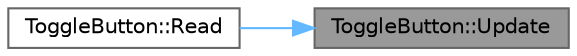 digraph "ToggleButton::Update"
{
 // INTERACTIVE_SVG=YES
 // LATEX_PDF_SIZE
  bgcolor="transparent";
  edge [fontname=Helvetica,fontsize=10,labelfontname=Helvetica,labelfontsize=10];
  node [fontname=Helvetica,fontsize=10,shape=box,height=0.2,width=0.4];
  rankdir="RL";
  Node1 [id="Node000001",label="ToggleButton::Update",height=0.2,width=0.4,color="gray40", fillcolor="grey60", style="filled", fontcolor="black",tooltip=" "];
  Node1 -> Node2 [id="edge1_Node000001_Node000002",dir="back",color="steelblue1",style="solid",tooltip=" "];
  Node2 [id="Node000002",label="ToggleButton::Read",height=0.2,width=0.4,color="grey40", fillcolor="white", style="filled",URL="$d8/ddd/class_toggle_button_ad4bd7a41c9910536af48054e50786deb.html#ad4bd7a41c9910536af48054e50786deb",tooltip=" "];
}

